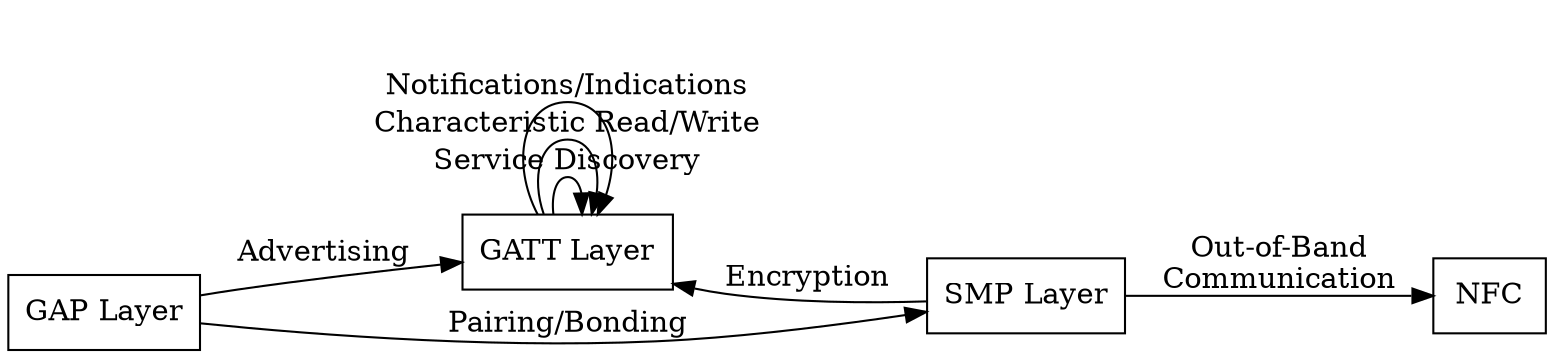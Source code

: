 digraph OOB_BLE {
    rankdir=LR; // Left to Right orientation
    
    // Nodes
    node [shape=box];
    GAP [label="GAP Layer"];
    GATT [label="GATT Layer"];
    SMP [label="SMP Layer"];
    NFC [label="NFC"]; // Added node for NFC
    
    // Edges
    GAP -> GATT [label="Advertising"];
    GAP -> SMP [label="Pairing/Bonding"];
    GATT -> GATT [label="Service Discovery"];
    GATT -> GATT [label="Characteristic Read/Write"];
    GATT -> GATT [label="Notifications/Indications"];
    SMP -> GATT [label="Encryption"];
    SMP -> NFC [label="Out-of-Band\nCommunication"]; // Added edge for OOB via NFC
    
    // Invisible edges for layout purposes
    edge [style=invis];
    GAP -> GATT;
    GATT -> SMP;
}
